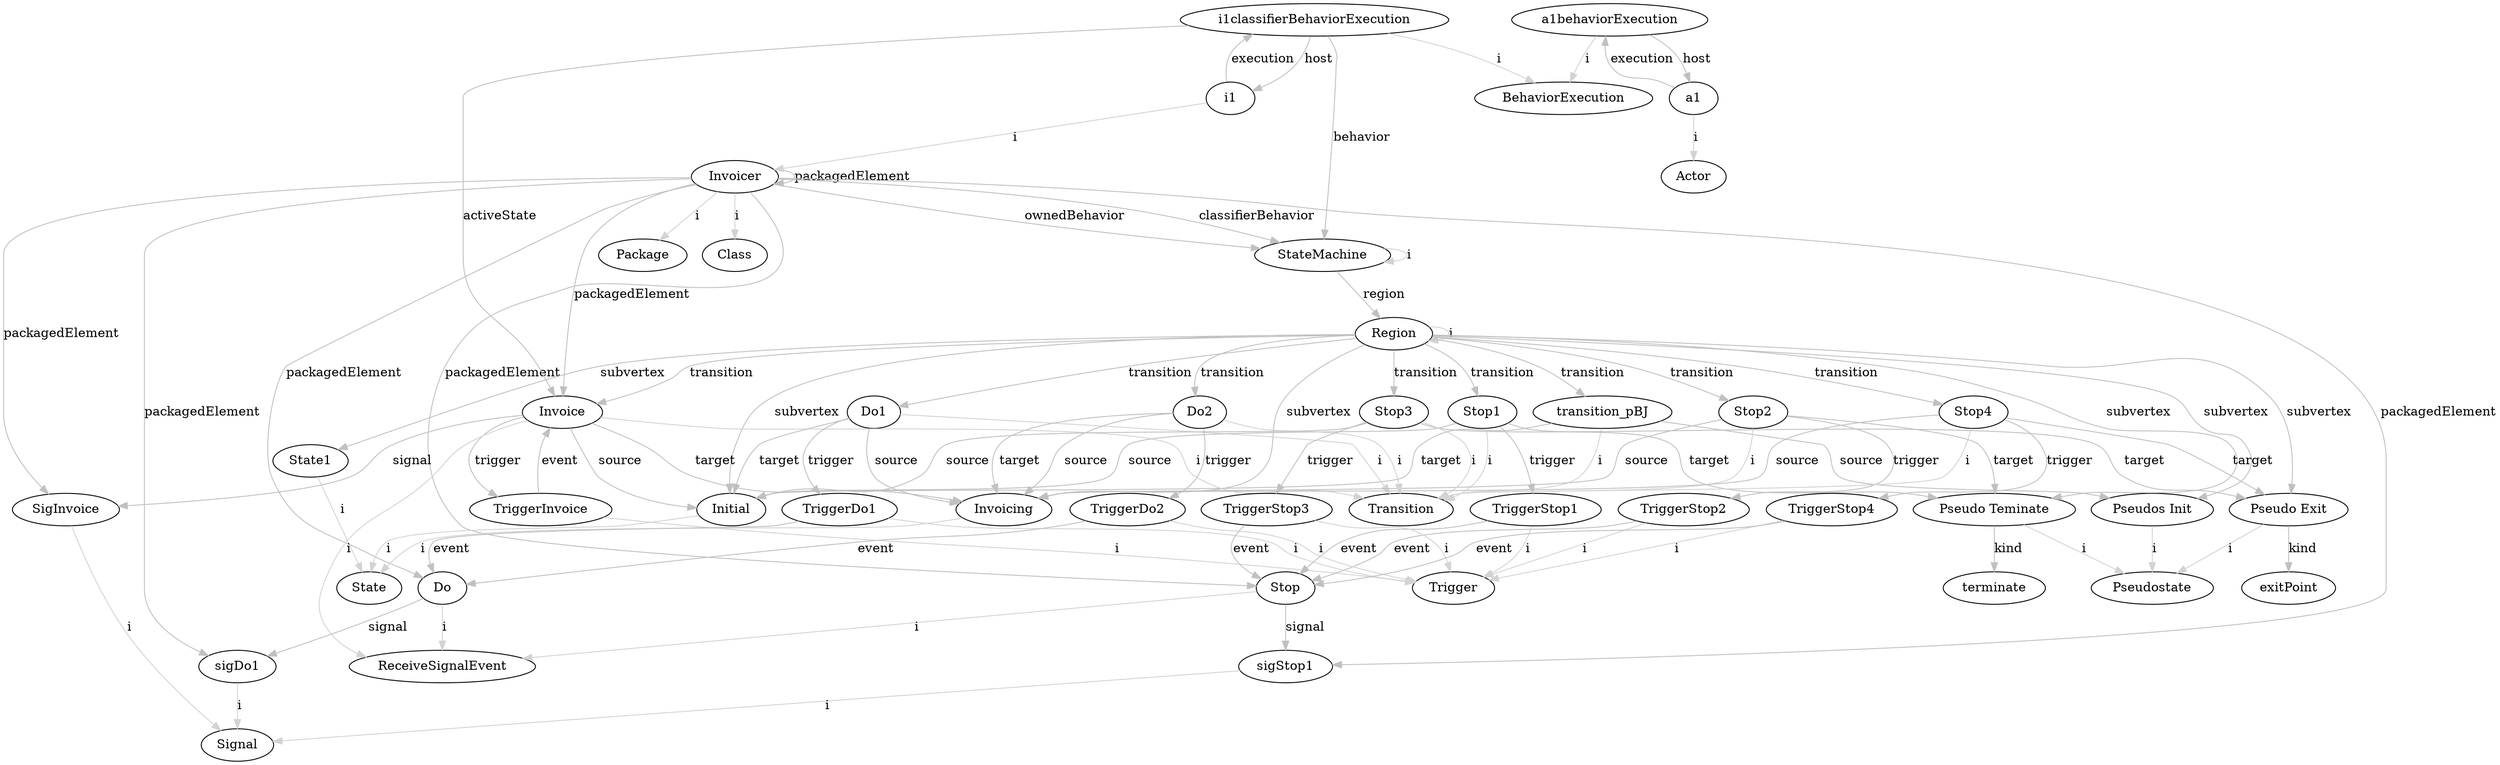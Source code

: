 digraph umlMetamodel {
	"Invoicer" -> "Package" [label="i", color="lightgrey"]
	"Invoicer" -> "Invoicer" [label="packagedElement", color="grey"]
	"Invoicer" -> "Class" [label="i", color="lightgrey"]
	"Invoicer" -> "StateMachine" [label="classifierBehavior", color="grey"]
	"Invoicer" -> "StateMachine" [label="ownedBehavior", color="grey"]
	"StateMachine" -> "StateMachine" [label="i", color="lightgrey"]
	"StateMachine" -> "Region" [label="region", color="grey"]
	"Region" -> "Region" [label="i", color="lightgrey"]
	"Region" -> "State1" [label="subvertex", color="grey"]
	"State1" -> "State" [label="i", color="lightgrey"]
	"Region" -> "Initial" [label="subvertex", color="grey"]
	"Initial" -> "State" [label="i", color="lightgrey"]
	"Region" -> "Pseudos Init" [label="subvertex", color="grey"]
	"Pseudos Init" -> "Pseudostate" [label="i", color="lightgrey"]
	"Region" -> "Invoicing" [label="subvertex", color="grey"]
	"Invoicing" -> "State" [label="i", color="lightgrey"]
	"Region" -> "Pseudo Teminate" [label="subvertex", color="grey"]
	"Pseudo Teminate" -> "Pseudostate" [label="i", color="lightgrey"]
	"Pseudo Teminate" -> "terminate" [label="kind", color="grey"]
	"Region" -> "Pseudo Exit" [label="subvertex", color="grey"]
	"Pseudo Exit" -> "Pseudostate" [label="i", color="lightgrey"]
	"Pseudo Exit" -> "exitPoint" [label="kind", color="grey"]
	"Region" -> "transition_pBJ" [label="transition", color="grey"]
	"transition_pBJ" -> "Transition" [label="i", color="lightgrey"]
	"transition_pBJ" -> "Pseudos Init" [label="source", color="grey"]
	"transition_pBJ" -> "Initial" [label="target", color="grey"]
	"Region" -> "Invoice" [label="transition", color="grey"]
	"Invoice" -> "Transition" [label="i", color="lightgrey"]
	"Invoice" -> "Initial" [label="source", color="grey"]
	"Invoice" -> "Invoicing" [label="target", color="grey"]
	"Invoice" -> "TriggerInvoice" [label="trigger", color="grey"]
	"TriggerInvoice" -> "Trigger" [label="i", color="lightgrey"]
	"TriggerInvoice" -> "Invoice" [label="event", color="grey"]
	"Region" -> "Do1" [label="transition", color="grey"]
	"Do1" -> "Transition" [label="i", color="lightgrey"]
	"Do1" -> "Invoicing" [label="source", color="grey"]
	"Do1" -> "Initial" [label="target", color="grey"]
	"Do1" -> "TriggerDo1" [label="trigger", color="grey"]
	"TriggerDo1" -> "Trigger" [label="i", color="lightgrey"]
	"TriggerDo1" -> "Do" [label="event", color="grey"]
	"Region" -> "Stop1" [label="transition", color="grey"]
	"Stop1" -> "Transition" [label="i", color="lightgrey"]
	"Stop1" -> "Initial" [label="source", color="grey"]
	"Stop1" -> "Pseudo Teminate" [label="target", color="grey"]
	"Stop1" -> "TriggerStop1" [label="trigger", color="grey"]
	"TriggerStop1" -> "Trigger" [label="i", color="lightgrey"]
	"TriggerStop1" -> "Stop" [label="event", color="grey"]
	"Region" -> "Stop2" [label="transition", color="grey"]
	"Stop2" -> "Transition" [label="i", color="lightgrey"]
	"Stop2" -> "Invoicing" [label="source", color="grey"]
	"Stop2" -> "Pseudo Teminate" [label="target", color="grey"]
	"Stop2" -> "TriggerStop2" [label="trigger", color="grey"]
	"TriggerStop2" -> "Trigger" [label="i", color="lightgrey"]
	"TriggerStop2" -> "Stop" [label="event", color="grey"]
	"Region" -> "Do2" [label="transition", color="grey"]
	"Do2" -> "Transition" [label="i", color="lightgrey"]
	"Do2" -> "Invoicing" [label="source", color="grey"]
	"Do2" -> "Invoicing" [label="target", color="grey"]
	"Do2" -> "TriggerDo2" [label="trigger", color="grey"]
	"TriggerDo2" -> "Trigger" [label="i", color="lightgrey"]
	"TriggerDo2" -> "Do" [label="event", color="grey"]
	"Region" -> "Stop3" [label="transition", color="grey"]
	"Stop3" -> "Transition" [label="i", color="lightgrey"]
	"Stop3" -> "Initial" [label="source", color="grey"]
	"Stop3" -> "Pseudo Exit" [label="target", color="grey"]
	"Stop3" -> "TriggerStop3" [label="trigger", color="grey"]
	"TriggerStop3" -> "Trigger" [label="i", color="lightgrey"]
	"TriggerStop3" -> "Stop" [label="event", color="grey"]
	"Region" -> "Stop4" [label="transition", color="grey"]
	"Stop4" -> "Transition" [label="i", color="lightgrey"]
	"Stop4" -> "Invoicing" [label="source", color="grey"]
	"Stop4" -> "Pseudo Exit" [label="target", color="grey"]
	"Stop4" -> "TriggerStop4" [label="trigger", color="grey"]
	"TriggerStop4" -> "Trigger" [label="i", color="lightgrey"]
	"TriggerStop4" -> "Stop" [label="event", color="grey"]
	"Invoicer" -> "sigDo1" [label="packagedElement", color="grey"]
	"sigDo1" -> "Signal" [label="i", color="lightgrey"]
	"Invoicer" -> "sigStop1" [label="packagedElement", color="grey"]
	"sigStop1" -> "Signal" [label="i", color="lightgrey"]
	"Invoicer" -> "Do" [label="packagedElement", color="grey"]
	"Do" -> "ReceiveSignalEvent" [label="i", color="lightgrey"]
	"Do" -> "sigDo1" [label="signal", color="grey"]
	"Invoicer" -> "Stop" [label="packagedElement", color="grey"]
	"Stop" -> "ReceiveSignalEvent" [label="i", color="lightgrey"]
	"Stop" -> "sigStop1" [label="signal", color="grey"]
	"Invoicer" -> "SigInvoice" [label="packagedElement", color="grey"]
	"SigInvoice" -> "Signal" [label="i", color="lightgrey"]
	"Invoicer" -> "Invoice" [label="packagedElement", color="grey"]
	"Invoice" -> "ReceiveSignalEvent" [label="i", color="lightgrey"]
	"Invoice" -> "SigInvoice" [label="signal", color="grey"]
	"i1" -> "Invoicer" [label="i", color="lightgrey"]
	"i1classifierBehaviorExecution" -> "BehaviorExecution" [label="i", color="lightgrey"]
	"i1" -> "i1classifierBehaviorExecution" [label="execution", color="grey"]
	"i1classifierBehaviorExecution" -> "i1" [label="host", color="grey"]
	"i1classifierBehaviorExecution" -> "StateMachine" [label="behavior", color="grey"]
	"i1classifierBehaviorExecution" -> "Invoice" [label="activeState", color="grey"]
	"a1" -> "Actor" [label="i", color="lightgrey"]
	"a1behaviorExecution" -> "BehaviorExecution" [label="i", color="lightgrey"]
	"a1" -> "a1behaviorExecution" [label="execution", color="grey"]
	"a1behaviorExecution" -> "a1" [label="host", color="grey"]
}
